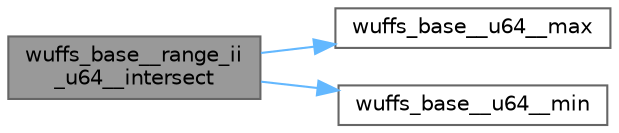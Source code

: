 digraph "wuffs_base__range_ii_u64__intersect"
{
 // LATEX_PDF_SIZE
  bgcolor="transparent";
  edge [fontname=Helvetica,fontsize=10,labelfontname=Helvetica,labelfontsize=10];
  node [fontname=Helvetica,fontsize=10,shape=box,height=0.2,width=0.4];
  rankdir="LR";
  Node1 [id="Node000001",label="wuffs_base__range_ii\l_u64__intersect",height=0.2,width=0.4,color="gray40", fillcolor="grey60", style="filled", fontcolor="black",tooltip=" "];
  Node1 -> Node2 [id="edge3_Node000001_Node000002",color="steelblue1",style="solid",tooltip=" "];
  Node2 [id="Node000002",label="wuffs_base__u64__max",height=0.2,width=0.4,color="grey40", fillcolor="white", style="filled",URL="$wuffs-v0_83_8c.html#a96e9b368633c2f4d6746acf4a28bc095",tooltip=" "];
  Node1 -> Node3 [id="edge4_Node000001_Node000003",color="steelblue1",style="solid",tooltip=" "];
  Node3 [id="Node000003",label="wuffs_base__u64__min",height=0.2,width=0.4,color="grey40", fillcolor="white", style="filled",URL="$wuffs-v0_83_8c.html#a31d9bb0878828d87801ed6166e8fccd7",tooltip=" "];
}

